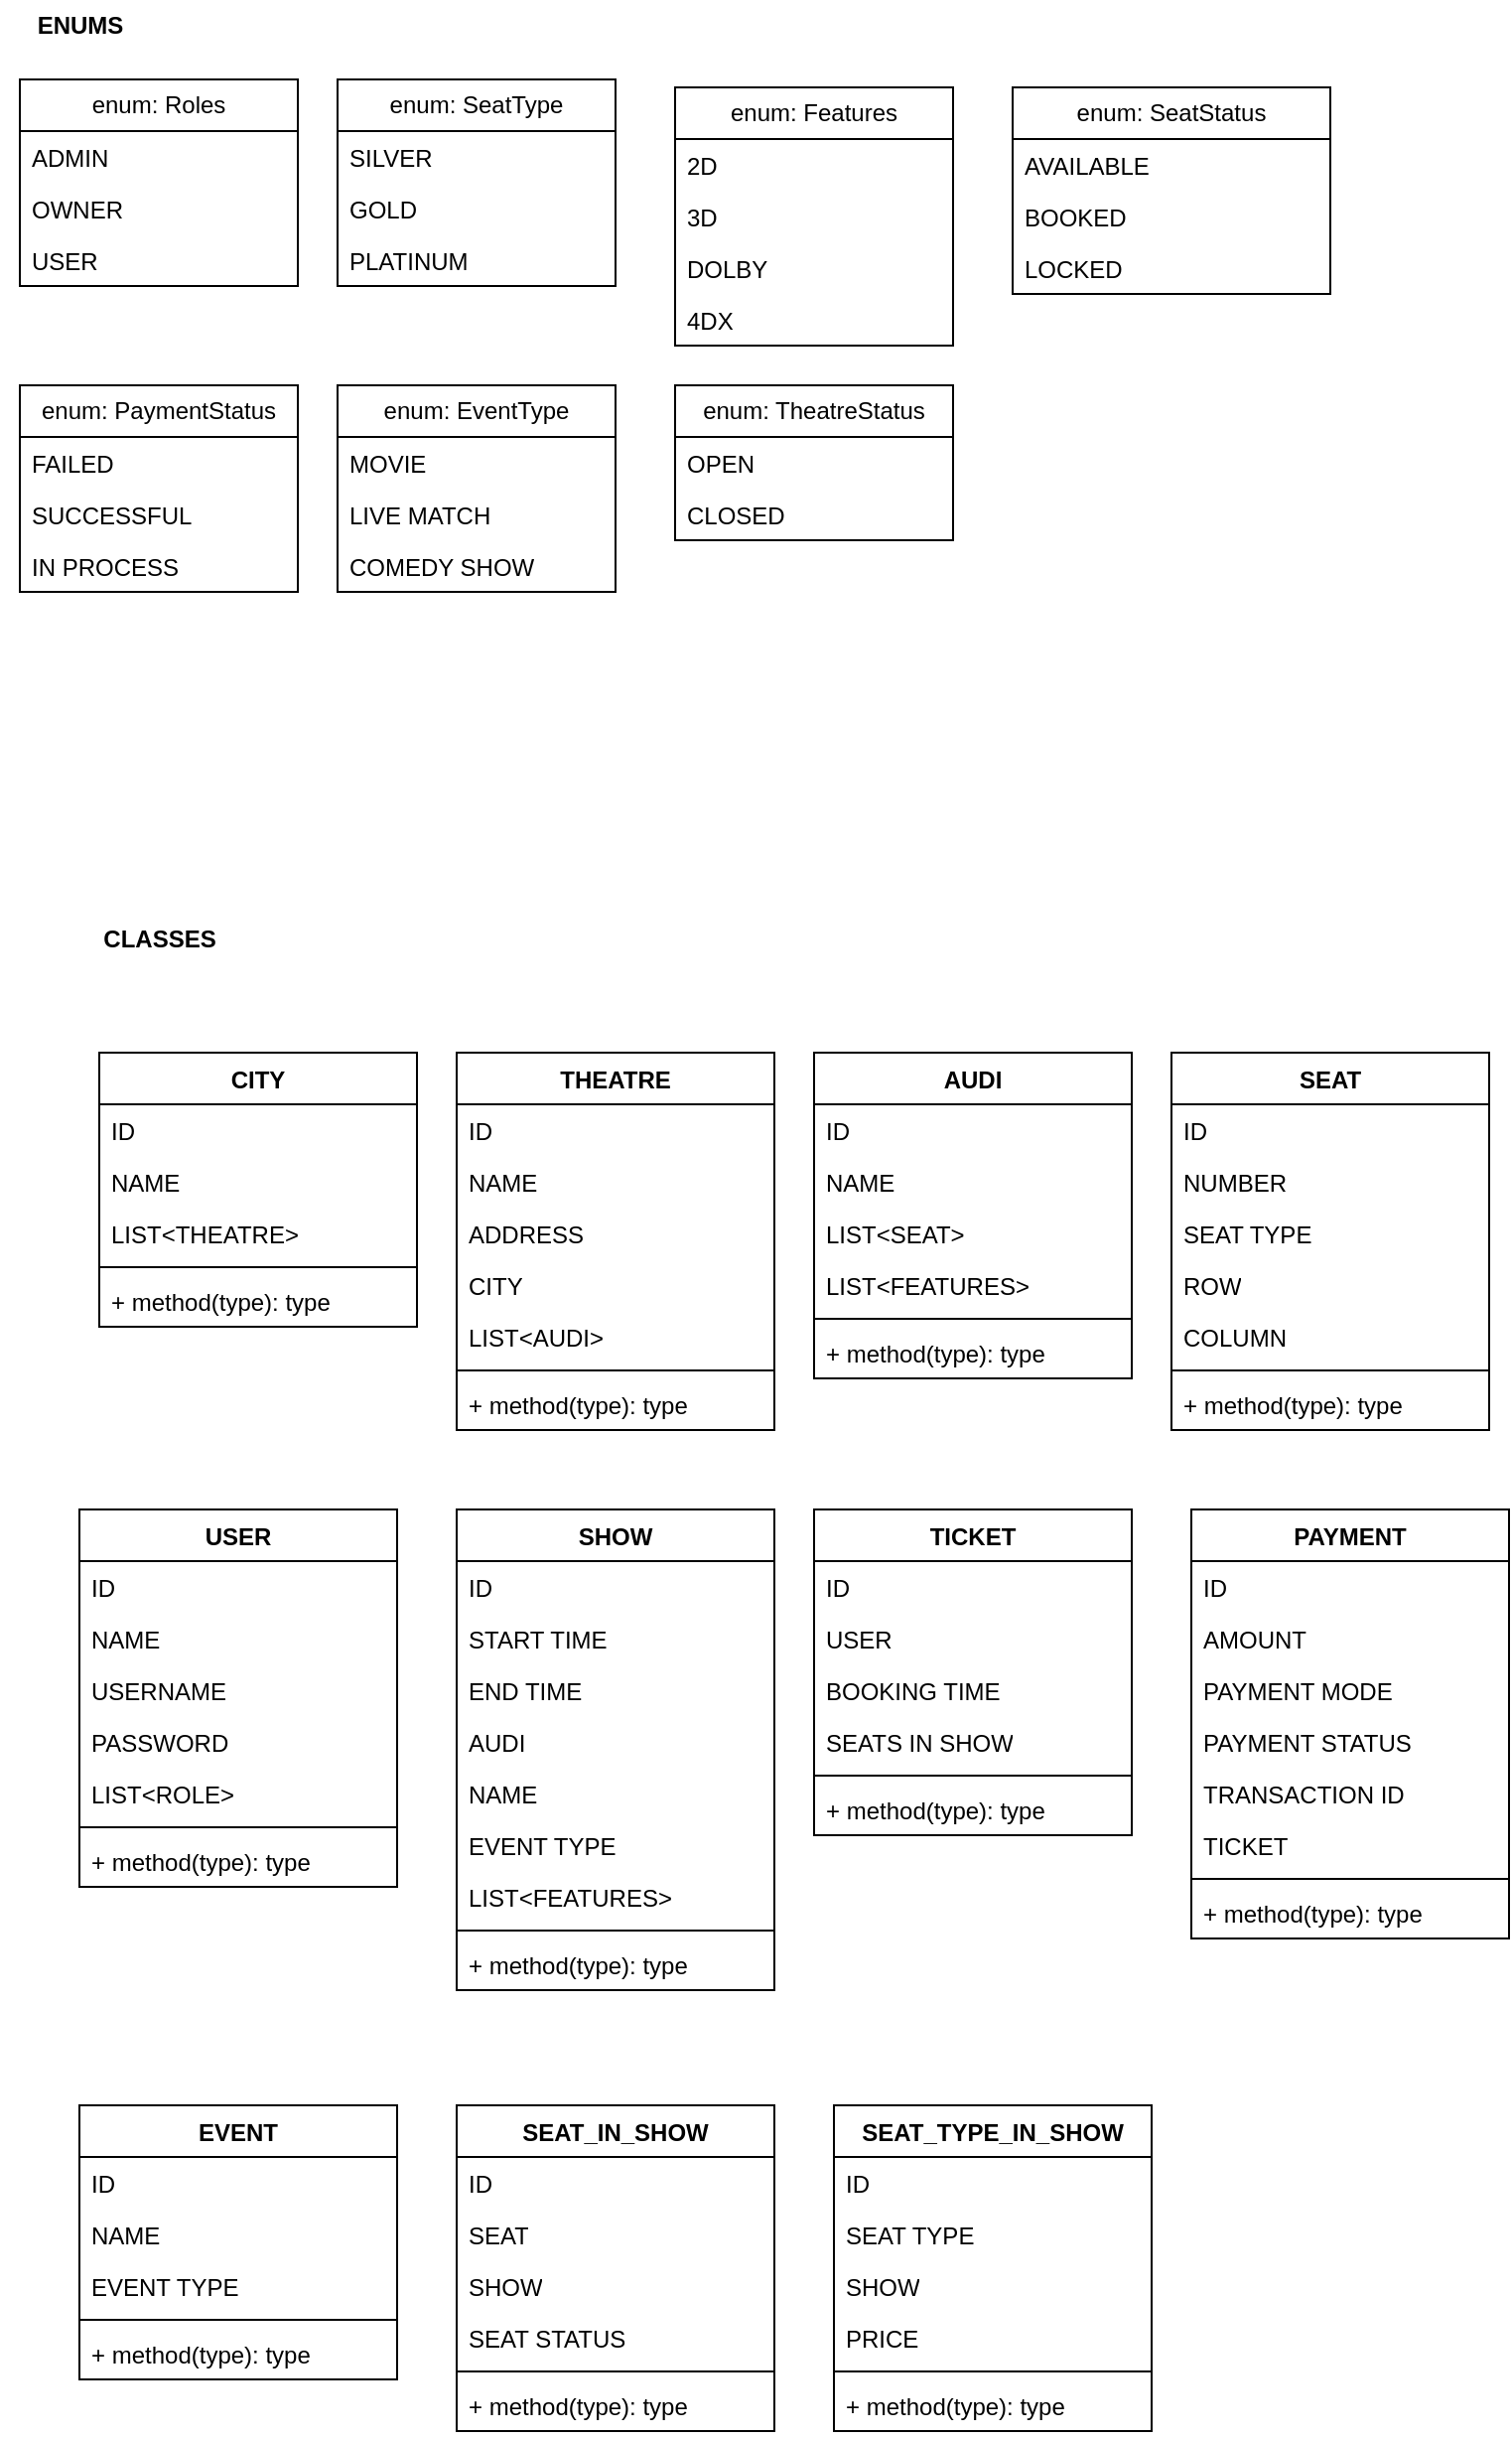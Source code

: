 <mxfile version="21.6.2" type="github">
  <diagram name="Page-1" id="lLiNNvSxMgp1m489HLiG">
    <mxGraphModel dx="1224" dy="1644" grid="1" gridSize="10" guides="1" tooltips="1" connect="1" arrows="1" fold="1" page="1" pageScale="1" pageWidth="850" pageHeight="1100" math="0" shadow="0">
      <root>
        <mxCell id="0" />
        <mxCell id="1" parent="0" />
        <mxCell id="G4mVF493hr3lgqfY5SzP-5" value="THEATRE" style="swimlane;fontStyle=1;align=center;verticalAlign=top;childLayout=stackLayout;horizontal=1;startSize=26;horizontalStack=0;resizeParent=1;resizeParentMax=0;resizeLast=0;collapsible=1;marginBottom=0;whiteSpace=wrap;html=1;" vertex="1" parent="1">
          <mxGeometry x="230" y="130" width="160" height="190" as="geometry" />
        </mxCell>
        <mxCell id="G4mVF493hr3lgqfY5SzP-102" value="ID" style="text;strokeColor=none;fillColor=none;align=left;verticalAlign=top;spacingLeft=4;spacingRight=4;overflow=hidden;rotatable=0;points=[[0,0.5],[1,0.5]];portConstraint=eastwest;whiteSpace=wrap;html=1;" vertex="1" parent="G4mVF493hr3lgqfY5SzP-5">
          <mxGeometry y="26" width="160" height="26" as="geometry" />
        </mxCell>
        <mxCell id="G4mVF493hr3lgqfY5SzP-103" value="NAME" style="text;strokeColor=none;fillColor=none;align=left;verticalAlign=top;spacingLeft=4;spacingRight=4;overflow=hidden;rotatable=0;points=[[0,0.5],[1,0.5]];portConstraint=eastwest;whiteSpace=wrap;html=1;" vertex="1" parent="G4mVF493hr3lgqfY5SzP-5">
          <mxGeometry y="52" width="160" height="26" as="geometry" />
        </mxCell>
        <mxCell id="G4mVF493hr3lgqfY5SzP-6" value="ADDRESS" style="text;strokeColor=none;fillColor=none;align=left;verticalAlign=top;spacingLeft=4;spacingRight=4;overflow=hidden;rotatable=0;points=[[0,0.5],[1,0.5]];portConstraint=eastwest;whiteSpace=wrap;html=1;" vertex="1" parent="G4mVF493hr3lgqfY5SzP-5">
          <mxGeometry y="78" width="160" height="26" as="geometry" />
        </mxCell>
        <mxCell id="G4mVF493hr3lgqfY5SzP-104" value="CITY" style="text;strokeColor=none;fillColor=none;align=left;verticalAlign=top;spacingLeft=4;spacingRight=4;overflow=hidden;rotatable=0;points=[[0,0.5],[1,0.5]];portConstraint=eastwest;whiteSpace=wrap;html=1;" vertex="1" parent="G4mVF493hr3lgqfY5SzP-5">
          <mxGeometry y="104" width="160" height="26" as="geometry" />
        </mxCell>
        <mxCell id="G4mVF493hr3lgqfY5SzP-107" value="LIST&amp;lt;AUDI&amp;gt;" style="text;strokeColor=none;fillColor=none;align=left;verticalAlign=top;spacingLeft=4;spacingRight=4;overflow=hidden;rotatable=0;points=[[0,0.5],[1,0.5]];portConstraint=eastwest;whiteSpace=wrap;html=1;" vertex="1" parent="G4mVF493hr3lgqfY5SzP-5">
          <mxGeometry y="130" width="160" height="26" as="geometry" />
        </mxCell>
        <mxCell id="G4mVF493hr3lgqfY5SzP-7" value="" style="line;strokeWidth=1;fillColor=none;align=left;verticalAlign=middle;spacingTop=-1;spacingLeft=3;spacingRight=3;rotatable=0;labelPosition=right;points=[];portConstraint=eastwest;strokeColor=inherit;" vertex="1" parent="G4mVF493hr3lgqfY5SzP-5">
          <mxGeometry y="156" width="160" height="8" as="geometry" />
        </mxCell>
        <mxCell id="G4mVF493hr3lgqfY5SzP-8" value="+ method(type): type" style="text;strokeColor=none;fillColor=none;align=left;verticalAlign=top;spacingLeft=4;spacingRight=4;overflow=hidden;rotatable=0;points=[[0,0.5],[1,0.5]];portConstraint=eastwest;whiteSpace=wrap;html=1;" vertex="1" parent="G4mVF493hr3lgqfY5SzP-5">
          <mxGeometry y="164" width="160" height="26" as="geometry" />
        </mxCell>
        <mxCell id="G4mVF493hr3lgqfY5SzP-13" value="enum: SeatType" style="swimlane;fontStyle=0;childLayout=stackLayout;horizontal=1;startSize=26;fillColor=none;horizontalStack=0;resizeParent=1;resizeParentMax=0;resizeLast=0;collapsible=1;marginBottom=0;whiteSpace=wrap;html=1;" vertex="1" parent="1">
          <mxGeometry x="170" y="-360" width="140" height="104" as="geometry" />
        </mxCell>
        <mxCell id="G4mVF493hr3lgqfY5SzP-14" value="SILVER" style="text;strokeColor=none;fillColor=none;align=left;verticalAlign=top;spacingLeft=4;spacingRight=4;overflow=hidden;rotatable=0;points=[[0,0.5],[1,0.5]];portConstraint=eastwest;whiteSpace=wrap;html=1;" vertex="1" parent="G4mVF493hr3lgqfY5SzP-13">
          <mxGeometry y="26" width="140" height="26" as="geometry" />
        </mxCell>
        <mxCell id="G4mVF493hr3lgqfY5SzP-15" value="GOLD" style="text;strokeColor=none;fillColor=none;align=left;verticalAlign=top;spacingLeft=4;spacingRight=4;overflow=hidden;rotatable=0;points=[[0,0.5],[1,0.5]];portConstraint=eastwest;whiteSpace=wrap;html=1;" vertex="1" parent="G4mVF493hr3lgqfY5SzP-13">
          <mxGeometry y="52" width="140" height="26" as="geometry" />
        </mxCell>
        <mxCell id="G4mVF493hr3lgqfY5SzP-16" value="PLATINUM" style="text;strokeColor=none;fillColor=none;align=left;verticalAlign=top;spacingLeft=4;spacingRight=4;overflow=hidden;rotatable=0;points=[[0,0.5],[1,0.5]];portConstraint=eastwest;whiteSpace=wrap;html=1;" vertex="1" parent="G4mVF493hr3lgqfY5SzP-13">
          <mxGeometry y="78" width="140" height="26" as="geometry" />
        </mxCell>
        <mxCell id="G4mVF493hr3lgqfY5SzP-21" value="enum: Features" style="swimlane;fontStyle=0;childLayout=stackLayout;horizontal=1;startSize=26;fillColor=none;horizontalStack=0;resizeParent=1;resizeParentMax=0;resizeLast=0;collapsible=1;marginBottom=0;whiteSpace=wrap;html=1;" vertex="1" parent="1">
          <mxGeometry x="340" y="-356" width="140" height="130" as="geometry" />
        </mxCell>
        <mxCell id="G4mVF493hr3lgqfY5SzP-22" value="2D" style="text;strokeColor=none;fillColor=none;align=left;verticalAlign=top;spacingLeft=4;spacingRight=4;overflow=hidden;rotatable=0;points=[[0,0.5],[1,0.5]];portConstraint=eastwest;whiteSpace=wrap;html=1;" vertex="1" parent="G4mVF493hr3lgqfY5SzP-21">
          <mxGeometry y="26" width="140" height="26" as="geometry" />
        </mxCell>
        <mxCell id="G4mVF493hr3lgqfY5SzP-23" value="3D" style="text;strokeColor=none;fillColor=none;align=left;verticalAlign=top;spacingLeft=4;spacingRight=4;overflow=hidden;rotatable=0;points=[[0,0.5],[1,0.5]];portConstraint=eastwest;whiteSpace=wrap;html=1;" vertex="1" parent="G4mVF493hr3lgqfY5SzP-21">
          <mxGeometry y="52" width="140" height="26" as="geometry" />
        </mxCell>
        <mxCell id="G4mVF493hr3lgqfY5SzP-24" value="DOLBY" style="text;strokeColor=none;fillColor=none;align=left;verticalAlign=top;spacingLeft=4;spacingRight=4;overflow=hidden;rotatable=0;points=[[0,0.5],[1,0.5]];portConstraint=eastwest;whiteSpace=wrap;html=1;" vertex="1" parent="G4mVF493hr3lgqfY5SzP-21">
          <mxGeometry y="78" width="140" height="26" as="geometry" />
        </mxCell>
        <mxCell id="G4mVF493hr3lgqfY5SzP-99" value="4DX" style="text;strokeColor=none;fillColor=none;align=left;verticalAlign=top;spacingLeft=4;spacingRight=4;overflow=hidden;rotatable=0;points=[[0,0.5],[1,0.5]];portConstraint=eastwest;whiteSpace=wrap;html=1;" vertex="1" parent="G4mVF493hr3lgqfY5SzP-21">
          <mxGeometry y="104" width="140" height="26" as="geometry" />
        </mxCell>
        <mxCell id="G4mVF493hr3lgqfY5SzP-29" value="enum: SeatStatus" style="swimlane;fontStyle=0;childLayout=stackLayout;horizontal=1;startSize=26;fillColor=none;horizontalStack=0;resizeParent=1;resizeParentMax=0;resizeLast=0;collapsible=1;marginBottom=0;whiteSpace=wrap;html=1;" vertex="1" parent="1">
          <mxGeometry x="510" y="-356" width="160" height="104" as="geometry" />
        </mxCell>
        <mxCell id="G4mVF493hr3lgqfY5SzP-30" value="AVAILABLE" style="text;strokeColor=none;fillColor=none;align=left;verticalAlign=top;spacingLeft=4;spacingRight=4;overflow=hidden;rotatable=0;points=[[0,0.5],[1,0.5]];portConstraint=eastwest;whiteSpace=wrap;html=1;" vertex="1" parent="G4mVF493hr3lgqfY5SzP-29">
          <mxGeometry y="26" width="160" height="26" as="geometry" />
        </mxCell>
        <mxCell id="G4mVF493hr3lgqfY5SzP-31" value="BOOKED" style="text;strokeColor=none;fillColor=none;align=left;verticalAlign=top;spacingLeft=4;spacingRight=4;overflow=hidden;rotatable=0;points=[[0,0.5],[1,0.5]];portConstraint=eastwest;whiteSpace=wrap;html=1;" vertex="1" parent="G4mVF493hr3lgqfY5SzP-29">
          <mxGeometry y="52" width="160" height="26" as="geometry" />
        </mxCell>
        <mxCell id="G4mVF493hr3lgqfY5SzP-100" value="LOCKED" style="text;strokeColor=none;fillColor=none;align=left;verticalAlign=top;spacingLeft=4;spacingRight=4;overflow=hidden;rotatable=0;points=[[0,0.5],[1,0.5]];portConstraint=eastwest;whiteSpace=wrap;html=1;" vertex="1" parent="G4mVF493hr3lgqfY5SzP-29">
          <mxGeometry y="78" width="160" height="26" as="geometry" />
        </mxCell>
        <mxCell id="G4mVF493hr3lgqfY5SzP-37" value="enum: PaymentStatus" style="swimlane;fontStyle=0;childLayout=stackLayout;horizontal=1;startSize=26;fillColor=none;horizontalStack=0;resizeParent=1;resizeParentMax=0;resizeLast=0;collapsible=1;marginBottom=0;whiteSpace=wrap;html=1;" vertex="1" parent="1">
          <mxGeometry x="10" y="-206" width="140" height="104" as="geometry" />
        </mxCell>
        <mxCell id="G4mVF493hr3lgqfY5SzP-38" value="FAILED" style="text;strokeColor=none;fillColor=none;align=left;verticalAlign=top;spacingLeft=4;spacingRight=4;overflow=hidden;rotatable=0;points=[[0,0.5],[1,0.5]];portConstraint=eastwest;whiteSpace=wrap;html=1;" vertex="1" parent="G4mVF493hr3lgqfY5SzP-37">
          <mxGeometry y="26" width="140" height="26" as="geometry" />
        </mxCell>
        <mxCell id="G4mVF493hr3lgqfY5SzP-39" value="SUCCESSFUL" style="text;strokeColor=none;fillColor=none;align=left;verticalAlign=top;spacingLeft=4;spacingRight=4;overflow=hidden;rotatable=0;points=[[0,0.5],[1,0.5]];portConstraint=eastwest;whiteSpace=wrap;html=1;" vertex="1" parent="G4mVF493hr3lgqfY5SzP-37">
          <mxGeometry y="52" width="140" height="26" as="geometry" />
        </mxCell>
        <mxCell id="G4mVF493hr3lgqfY5SzP-40" value="IN PROCESS" style="text;strokeColor=none;fillColor=none;align=left;verticalAlign=top;spacingLeft=4;spacingRight=4;overflow=hidden;rotatable=0;points=[[0,0.5],[1,0.5]];portConstraint=eastwest;whiteSpace=wrap;html=1;" vertex="1" parent="G4mVF493hr3lgqfY5SzP-37">
          <mxGeometry y="78" width="140" height="26" as="geometry" />
        </mxCell>
        <mxCell id="G4mVF493hr3lgqfY5SzP-41" value="enum: EventType" style="swimlane;fontStyle=0;childLayout=stackLayout;horizontal=1;startSize=26;fillColor=none;horizontalStack=0;resizeParent=1;resizeParentMax=0;resizeLast=0;collapsible=1;marginBottom=0;whiteSpace=wrap;html=1;" vertex="1" parent="1">
          <mxGeometry x="170" y="-206" width="140" height="104" as="geometry" />
        </mxCell>
        <mxCell id="G4mVF493hr3lgqfY5SzP-42" value="MOVIE" style="text;strokeColor=none;fillColor=none;align=left;verticalAlign=top;spacingLeft=4;spacingRight=4;overflow=hidden;rotatable=0;points=[[0,0.5],[1,0.5]];portConstraint=eastwest;whiteSpace=wrap;html=1;" vertex="1" parent="G4mVF493hr3lgqfY5SzP-41">
          <mxGeometry y="26" width="140" height="26" as="geometry" />
        </mxCell>
        <mxCell id="G4mVF493hr3lgqfY5SzP-43" value="LIVE MATCH" style="text;strokeColor=none;fillColor=none;align=left;verticalAlign=top;spacingLeft=4;spacingRight=4;overflow=hidden;rotatable=0;points=[[0,0.5],[1,0.5]];portConstraint=eastwest;whiteSpace=wrap;html=1;" vertex="1" parent="G4mVF493hr3lgqfY5SzP-41">
          <mxGeometry y="52" width="140" height="26" as="geometry" />
        </mxCell>
        <mxCell id="G4mVF493hr3lgqfY5SzP-44" value="COMEDY SHOW" style="text;strokeColor=none;fillColor=none;align=left;verticalAlign=top;spacingLeft=4;spacingRight=4;overflow=hidden;rotatable=0;points=[[0,0.5],[1,0.5]];portConstraint=eastwest;whiteSpace=wrap;html=1;" vertex="1" parent="G4mVF493hr3lgqfY5SzP-41">
          <mxGeometry y="78" width="140" height="26" as="geometry" />
        </mxCell>
        <mxCell id="G4mVF493hr3lgqfY5SzP-45" value="enum: TheatreStatus" style="swimlane;fontStyle=0;childLayout=stackLayout;horizontal=1;startSize=26;fillColor=none;horizontalStack=0;resizeParent=1;resizeParentMax=0;resizeLast=0;collapsible=1;marginBottom=0;whiteSpace=wrap;html=1;" vertex="1" parent="1">
          <mxGeometry x="340" y="-206" width="140" height="78" as="geometry" />
        </mxCell>
        <mxCell id="G4mVF493hr3lgqfY5SzP-46" value="OPEN" style="text;strokeColor=none;fillColor=none;align=left;verticalAlign=top;spacingLeft=4;spacingRight=4;overflow=hidden;rotatable=0;points=[[0,0.5],[1,0.5]];portConstraint=eastwest;whiteSpace=wrap;html=1;" vertex="1" parent="G4mVF493hr3lgqfY5SzP-45">
          <mxGeometry y="26" width="140" height="26" as="geometry" />
        </mxCell>
        <mxCell id="G4mVF493hr3lgqfY5SzP-47" value="CLOSED" style="text;strokeColor=none;fillColor=none;align=left;verticalAlign=top;spacingLeft=4;spacingRight=4;overflow=hidden;rotatable=0;points=[[0,0.5],[1,0.5]];portConstraint=eastwest;whiteSpace=wrap;html=1;" vertex="1" parent="G4mVF493hr3lgqfY5SzP-45">
          <mxGeometry y="52" width="140" height="26" as="geometry" />
        </mxCell>
        <mxCell id="G4mVF493hr3lgqfY5SzP-49" value="CITY" style="swimlane;fontStyle=1;align=center;verticalAlign=top;childLayout=stackLayout;horizontal=1;startSize=26;horizontalStack=0;resizeParent=1;resizeParentMax=0;resizeLast=0;collapsible=1;marginBottom=0;whiteSpace=wrap;html=1;" vertex="1" parent="1">
          <mxGeometry x="50" y="130" width="160" height="138" as="geometry" />
        </mxCell>
        <mxCell id="G4mVF493hr3lgqfY5SzP-50" value="ID" style="text;strokeColor=none;fillColor=none;align=left;verticalAlign=top;spacingLeft=4;spacingRight=4;overflow=hidden;rotatable=0;points=[[0,0.5],[1,0.5]];portConstraint=eastwest;whiteSpace=wrap;html=1;" vertex="1" parent="G4mVF493hr3lgqfY5SzP-49">
          <mxGeometry y="26" width="160" height="26" as="geometry" />
        </mxCell>
        <mxCell id="G4mVF493hr3lgqfY5SzP-101" value="NAME" style="text;strokeColor=none;fillColor=none;align=left;verticalAlign=top;spacingLeft=4;spacingRight=4;overflow=hidden;rotatable=0;points=[[0,0.5],[1,0.5]];portConstraint=eastwest;whiteSpace=wrap;html=1;" vertex="1" parent="G4mVF493hr3lgqfY5SzP-49">
          <mxGeometry y="52" width="160" height="26" as="geometry" />
        </mxCell>
        <mxCell id="G4mVF493hr3lgqfY5SzP-105" value="LIST&amp;lt;THEATRE&amp;gt;" style="text;strokeColor=none;fillColor=none;align=left;verticalAlign=top;spacingLeft=4;spacingRight=4;overflow=hidden;rotatable=0;points=[[0,0.5],[1,0.5]];portConstraint=eastwest;whiteSpace=wrap;html=1;" vertex="1" parent="G4mVF493hr3lgqfY5SzP-49">
          <mxGeometry y="78" width="160" height="26" as="geometry" />
        </mxCell>
        <mxCell id="G4mVF493hr3lgqfY5SzP-51" value="" style="line;strokeWidth=1;fillColor=none;align=left;verticalAlign=middle;spacingTop=-1;spacingLeft=3;spacingRight=3;rotatable=0;labelPosition=right;points=[];portConstraint=eastwest;strokeColor=inherit;" vertex="1" parent="G4mVF493hr3lgqfY5SzP-49">
          <mxGeometry y="104" width="160" height="8" as="geometry" />
        </mxCell>
        <mxCell id="G4mVF493hr3lgqfY5SzP-52" value="+ method(type): type" style="text;strokeColor=none;fillColor=none;align=left;verticalAlign=top;spacingLeft=4;spacingRight=4;overflow=hidden;rotatable=0;points=[[0,0.5],[1,0.5]];portConstraint=eastwest;whiteSpace=wrap;html=1;" vertex="1" parent="G4mVF493hr3lgqfY5SzP-49">
          <mxGeometry y="112" width="160" height="26" as="geometry" />
        </mxCell>
        <mxCell id="G4mVF493hr3lgqfY5SzP-53" value="AUDI" style="swimlane;fontStyle=1;align=center;verticalAlign=top;childLayout=stackLayout;horizontal=1;startSize=26;horizontalStack=0;resizeParent=1;resizeParentMax=0;resizeLast=0;collapsible=1;marginBottom=0;whiteSpace=wrap;html=1;" vertex="1" parent="1">
          <mxGeometry x="410" y="130" width="160" height="164" as="geometry">
            <mxRectangle x="425" y="120" width="70" height="30" as="alternateBounds" />
          </mxGeometry>
        </mxCell>
        <mxCell id="G4mVF493hr3lgqfY5SzP-106" value="ID" style="text;strokeColor=none;fillColor=none;align=left;verticalAlign=top;spacingLeft=4;spacingRight=4;overflow=hidden;rotatable=0;points=[[0,0.5],[1,0.5]];portConstraint=eastwest;whiteSpace=wrap;html=1;" vertex="1" parent="G4mVF493hr3lgqfY5SzP-53">
          <mxGeometry y="26" width="160" height="26" as="geometry" />
        </mxCell>
        <mxCell id="G4mVF493hr3lgqfY5SzP-54" value="NAME" style="text;strokeColor=none;fillColor=none;align=left;verticalAlign=top;spacingLeft=4;spacingRight=4;overflow=hidden;rotatable=0;points=[[0,0.5],[1,0.5]];portConstraint=eastwest;whiteSpace=wrap;html=1;" vertex="1" parent="G4mVF493hr3lgqfY5SzP-53">
          <mxGeometry y="52" width="160" height="26" as="geometry" />
        </mxCell>
        <mxCell id="G4mVF493hr3lgqfY5SzP-112" value="LIST&amp;lt;SEAT&amp;gt;" style="text;strokeColor=none;fillColor=none;align=left;verticalAlign=top;spacingLeft=4;spacingRight=4;overflow=hidden;rotatable=0;points=[[0,0.5],[1,0.5]];portConstraint=eastwest;whiteSpace=wrap;html=1;" vertex="1" parent="G4mVF493hr3lgqfY5SzP-53">
          <mxGeometry y="78" width="160" height="26" as="geometry" />
        </mxCell>
        <mxCell id="G4mVF493hr3lgqfY5SzP-123" value="LIST&amp;lt;FEATURES&amp;gt;" style="text;strokeColor=none;fillColor=none;align=left;verticalAlign=top;spacingLeft=4;spacingRight=4;overflow=hidden;rotatable=0;points=[[0,0.5],[1,0.5]];portConstraint=eastwest;whiteSpace=wrap;html=1;" vertex="1" parent="G4mVF493hr3lgqfY5SzP-53">
          <mxGeometry y="104" width="160" height="26" as="geometry" />
        </mxCell>
        <mxCell id="G4mVF493hr3lgqfY5SzP-55" value="" style="line;strokeWidth=1;fillColor=none;align=left;verticalAlign=middle;spacingTop=-1;spacingLeft=3;spacingRight=3;rotatable=0;labelPosition=right;points=[];portConstraint=eastwest;strokeColor=inherit;" vertex="1" parent="G4mVF493hr3lgqfY5SzP-53">
          <mxGeometry y="130" width="160" height="8" as="geometry" />
        </mxCell>
        <mxCell id="G4mVF493hr3lgqfY5SzP-56" value="+ method(type): type" style="text;strokeColor=none;fillColor=none;align=left;verticalAlign=top;spacingLeft=4;spacingRight=4;overflow=hidden;rotatable=0;points=[[0,0.5],[1,0.5]];portConstraint=eastwest;whiteSpace=wrap;html=1;" vertex="1" parent="G4mVF493hr3lgqfY5SzP-53">
          <mxGeometry y="138" width="160" height="26" as="geometry" />
        </mxCell>
        <mxCell id="G4mVF493hr3lgqfY5SzP-57" value="SEAT" style="swimlane;fontStyle=1;align=center;verticalAlign=top;childLayout=stackLayout;horizontal=1;startSize=26;horizontalStack=0;resizeParent=1;resizeParentMax=0;resizeLast=0;collapsible=1;marginBottom=0;whiteSpace=wrap;html=1;" vertex="1" parent="1">
          <mxGeometry x="590" y="130" width="160" height="190" as="geometry" />
        </mxCell>
        <mxCell id="G4mVF493hr3lgqfY5SzP-58" value="ID" style="text;strokeColor=none;fillColor=none;align=left;verticalAlign=top;spacingLeft=4;spacingRight=4;overflow=hidden;rotatable=0;points=[[0,0.5],[1,0.5]];portConstraint=eastwest;whiteSpace=wrap;html=1;" vertex="1" parent="G4mVF493hr3lgqfY5SzP-57">
          <mxGeometry y="26" width="160" height="26" as="geometry" />
        </mxCell>
        <mxCell id="G4mVF493hr3lgqfY5SzP-108" value="NUMBER" style="text;strokeColor=none;fillColor=none;align=left;verticalAlign=top;spacingLeft=4;spacingRight=4;overflow=hidden;rotatable=0;points=[[0,0.5],[1,0.5]];portConstraint=eastwest;whiteSpace=wrap;html=1;" vertex="1" parent="G4mVF493hr3lgqfY5SzP-57">
          <mxGeometry y="52" width="160" height="26" as="geometry" />
        </mxCell>
        <mxCell id="G4mVF493hr3lgqfY5SzP-109" value="SEAT TYPE" style="text;strokeColor=none;fillColor=none;align=left;verticalAlign=top;spacingLeft=4;spacingRight=4;overflow=hidden;rotatable=0;points=[[0,0.5],[1,0.5]];portConstraint=eastwest;whiteSpace=wrap;html=1;" vertex="1" parent="G4mVF493hr3lgqfY5SzP-57">
          <mxGeometry y="78" width="160" height="26" as="geometry" />
        </mxCell>
        <mxCell id="G4mVF493hr3lgqfY5SzP-111" value="ROW" style="text;strokeColor=none;fillColor=none;align=left;verticalAlign=top;spacingLeft=4;spacingRight=4;overflow=hidden;rotatable=0;points=[[0,0.5],[1,0.5]];portConstraint=eastwest;whiteSpace=wrap;html=1;" vertex="1" parent="G4mVF493hr3lgqfY5SzP-57">
          <mxGeometry y="104" width="160" height="26" as="geometry" />
        </mxCell>
        <mxCell id="G4mVF493hr3lgqfY5SzP-110" value="COLUMN" style="text;strokeColor=none;fillColor=none;align=left;verticalAlign=top;spacingLeft=4;spacingRight=4;overflow=hidden;rotatable=0;points=[[0,0.5],[1,0.5]];portConstraint=eastwest;whiteSpace=wrap;html=1;" vertex="1" parent="G4mVF493hr3lgqfY5SzP-57">
          <mxGeometry y="130" width="160" height="26" as="geometry" />
        </mxCell>
        <mxCell id="G4mVF493hr3lgqfY5SzP-59" value="" style="line;strokeWidth=1;fillColor=none;align=left;verticalAlign=middle;spacingTop=-1;spacingLeft=3;spacingRight=3;rotatable=0;labelPosition=right;points=[];portConstraint=eastwest;strokeColor=inherit;" vertex="1" parent="G4mVF493hr3lgqfY5SzP-57">
          <mxGeometry y="156" width="160" height="8" as="geometry" />
        </mxCell>
        <mxCell id="G4mVF493hr3lgqfY5SzP-60" value="+ method(type): type" style="text;strokeColor=none;fillColor=none;align=left;verticalAlign=top;spacingLeft=4;spacingRight=4;overflow=hidden;rotatable=0;points=[[0,0.5],[1,0.5]];portConstraint=eastwest;whiteSpace=wrap;html=1;" vertex="1" parent="G4mVF493hr3lgqfY5SzP-57">
          <mxGeometry y="164" width="160" height="26" as="geometry" />
        </mxCell>
        <mxCell id="G4mVF493hr3lgqfY5SzP-61" value="SHOW" style="swimlane;fontStyle=1;align=center;verticalAlign=top;childLayout=stackLayout;horizontal=1;startSize=26;horizontalStack=0;resizeParent=1;resizeParentMax=0;resizeLast=0;collapsible=1;marginBottom=0;whiteSpace=wrap;html=1;" vertex="1" parent="1">
          <mxGeometry x="230" y="360" width="160" height="242" as="geometry" />
        </mxCell>
        <mxCell id="G4mVF493hr3lgqfY5SzP-62" value="ID" style="text;strokeColor=none;fillColor=none;align=left;verticalAlign=top;spacingLeft=4;spacingRight=4;overflow=hidden;rotatable=0;points=[[0,0.5],[1,0.5]];portConstraint=eastwest;whiteSpace=wrap;html=1;" vertex="1" parent="G4mVF493hr3lgqfY5SzP-61">
          <mxGeometry y="26" width="160" height="26" as="geometry" />
        </mxCell>
        <mxCell id="G4mVF493hr3lgqfY5SzP-118" value="START TIME" style="text;strokeColor=none;fillColor=none;align=left;verticalAlign=top;spacingLeft=4;spacingRight=4;overflow=hidden;rotatable=0;points=[[0,0.5],[1,0.5]];portConstraint=eastwest;whiteSpace=wrap;html=1;" vertex="1" parent="G4mVF493hr3lgqfY5SzP-61">
          <mxGeometry y="52" width="160" height="26" as="geometry" />
        </mxCell>
        <mxCell id="G4mVF493hr3lgqfY5SzP-119" value="END TIME" style="text;strokeColor=none;fillColor=none;align=left;verticalAlign=top;spacingLeft=4;spacingRight=4;overflow=hidden;rotatable=0;points=[[0,0.5],[1,0.5]];portConstraint=eastwest;whiteSpace=wrap;html=1;" vertex="1" parent="G4mVF493hr3lgqfY5SzP-61">
          <mxGeometry y="78" width="160" height="26" as="geometry" />
        </mxCell>
        <mxCell id="G4mVF493hr3lgqfY5SzP-120" value="AUDI" style="text;strokeColor=none;fillColor=none;align=left;verticalAlign=top;spacingLeft=4;spacingRight=4;overflow=hidden;rotatable=0;points=[[0,0.5],[1,0.5]];portConstraint=eastwest;whiteSpace=wrap;html=1;" vertex="1" parent="G4mVF493hr3lgqfY5SzP-61">
          <mxGeometry y="104" width="160" height="26" as="geometry" />
        </mxCell>
        <mxCell id="G4mVF493hr3lgqfY5SzP-121" value="NAME" style="text;strokeColor=none;fillColor=none;align=left;verticalAlign=top;spacingLeft=4;spacingRight=4;overflow=hidden;rotatable=0;points=[[0,0.5],[1,0.5]];portConstraint=eastwest;whiteSpace=wrap;html=1;" vertex="1" parent="G4mVF493hr3lgqfY5SzP-61">
          <mxGeometry y="130" width="160" height="26" as="geometry" />
        </mxCell>
        <mxCell id="G4mVF493hr3lgqfY5SzP-122" value="EVENT TYPE" style="text;strokeColor=none;fillColor=none;align=left;verticalAlign=top;spacingLeft=4;spacingRight=4;overflow=hidden;rotatable=0;points=[[0,0.5],[1,0.5]];portConstraint=eastwest;whiteSpace=wrap;html=1;" vertex="1" parent="G4mVF493hr3lgqfY5SzP-61">
          <mxGeometry y="156" width="160" height="26" as="geometry" />
        </mxCell>
        <mxCell id="G4mVF493hr3lgqfY5SzP-124" value="LIST&amp;lt;FEATURES&amp;gt;" style="text;strokeColor=none;fillColor=none;align=left;verticalAlign=top;spacingLeft=4;spacingRight=4;overflow=hidden;rotatable=0;points=[[0,0.5],[1,0.5]];portConstraint=eastwest;whiteSpace=wrap;html=1;" vertex="1" parent="G4mVF493hr3lgqfY5SzP-61">
          <mxGeometry y="182" width="160" height="26" as="geometry" />
        </mxCell>
        <mxCell id="G4mVF493hr3lgqfY5SzP-63" value="" style="line;strokeWidth=1;fillColor=none;align=left;verticalAlign=middle;spacingTop=-1;spacingLeft=3;spacingRight=3;rotatable=0;labelPosition=right;points=[];portConstraint=eastwest;strokeColor=inherit;" vertex="1" parent="G4mVF493hr3lgqfY5SzP-61">
          <mxGeometry y="208" width="160" height="8" as="geometry" />
        </mxCell>
        <mxCell id="G4mVF493hr3lgqfY5SzP-64" value="+ method(type): type" style="text;strokeColor=none;fillColor=none;align=left;verticalAlign=top;spacingLeft=4;spacingRight=4;overflow=hidden;rotatable=0;points=[[0,0.5],[1,0.5]];portConstraint=eastwest;whiteSpace=wrap;html=1;" vertex="1" parent="G4mVF493hr3lgqfY5SzP-61">
          <mxGeometry y="216" width="160" height="26" as="geometry" />
        </mxCell>
        <mxCell id="G4mVF493hr3lgqfY5SzP-65" value="TICKET" style="swimlane;fontStyle=1;align=center;verticalAlign=top;childLayout=stackLayout;horizontal=1;startSize=26;horizontalStack=0;resizeParent=1;resizeParentMax=0;resizeLast=0;collapsible=1;marginBottom=0;whiteSpace=wrap;html=1;" vertex="1" parent="1">
          <mxGeometry x="410" y="360" width="160" height="164" as="geometry" />
        </mxCell>
        <mxCell id="G4mVF493hr3lgqfY5SzP-66" value="ID" style="text;strokeColor=none;fillColor=none;align=left;verticalAlign=top;spacingLeft=4;spacingRight=4;overflow=hidden;rotatable=0;points=[[0,0.5],[1,0.5]];portConstraint=eastwest;whiteSpace=wrap;html=1;" vertex="1" parent="G4mVF493hr3lgqfY5SzP-65">
          <mxGeometry y="26" width="160" height="26" as="geometry" />
        </mxCell>
        <mxCell id="G4mVF493hr3lgqfY5SzP-135" value="USER" style="text;strokeColor=none;fillColor=none;align=left;verticalAlign=top;spacingLeft=4;spacingRight=4;overflow=hidden;rotatable=0;points=[[0,0.5],[1,0.5]];portConstraint=eastwest;whiteSpace=wrap;html=1;" vertex="1" parent="G4mVF493hr3lgqfY5SzP-65">
          <mxGeometry y="52" width="160" height="26" as="geometry" />
        </mxCell>
        <mxCell id="G4mVF493hr3lgqfY5SzP-128" value="BOOKING TIME" style="text;strokeColor=none;fillColor=none;align=left;verticalAlign=top;spacingLeft=4;spacingRight=4;overflow=hidden;rotatable=0;points=[[0,0.5],[1,0.5]];portConstraint=eastwest;whiteSpace=wrap;html=1;" vertex="1" parent="G4mVF493hr3lgqfY5SzP-65">
          <mxGeometry y="78" width="160" height="26" as="geometry" />
        </mxCell>
        <mxCell id="G4mVF493hr3lgqfY5SzP-136" value="SEATS IN SHOW" style="text;strokeColor=none;fillColor=none;align=left;verticalAlign=top;spacingLeft=4;spacingRight=4;overflow=hidden;rotatable=0;points=[[0,0.5],[1,0.5]];portConstraint=eastwest;whiteSpace=wrap;html=1;" vertex="1" parent="G4mVF493hr3lgqfY5SzP-65">
          <mxGeometry y="104" width="160" height="26" as="geometry" />
        </mxCell>
        <mxCell id="G4mVF493hr3lgqfY5SzP-67" value="" style="line;strokeWidth=1;fillColor=none;align=left;verticalAlign=middle;spacingTop=-1;spacingLeft=3;spacingRight=3;rotatable=0;labelPosition=right;points=[];portConstraint=eastwest;strokeColor=inherit;" vertex="1" parent="G4mVF493hr3lgqfY5SzP-65">
          <mxGeometry y="130" width="160" height="8" as="geometry" />
        </mxCell>
        <mxCell id="G4mVF493hr3lgqfY5SzP-68" value="+ method(type): type" style="text;strokeColor=none;fillColor=none;align=left;verticalAlign=top;spacingLeft=4;spacingRight=4;overflow=hidden;rotatable=0;points=[[0,0.5],[1,0.5]];portConstraint=eastwest;whiteSpace=wrap;html=1;" vertex="1" parent="G4mVF493hr3lgqfY5SzP-65">
          <mxGeometry y="138" width="160" height="26" as="geometry" />
        </mxCell>
        <mxCell id="G4mVF493hr3lgqfY5SzP-69" value="USER" style="swimlane;fontStyle=1;align=center;verticalAlign=top;childLayout=stackLayout;horizontal=1;startSize=26;horizontalStack=0;resizeParent=1;resizeParentMax=0;resizeLast=0;collapsible=1;marginBottom=0;whiteSpace=wrap;html=1;" vertex="1" parent="1">
          <mxGeometry x="40" y="360" width="160" height="190" as="geometry" />
        </mxCell>
        <mxCell id="G4mVF493hr3lgqfY5SzP-70" value="ID" style="text;strokeColor=none;fillColor=none;align=left;verticalAlign=top;spacingLeft=4;spacingRight=4;overflow=hidden;rotatable=0;points=[[0,0.5],[1,0.5]];portConstraint=eastwest;whiteSpace=wrap;html=1;" vertex="1" parent="G4mVF493hr3lgqfY5SzP-69">
          <mxGeometry y="26" width="160" height="26" as="geometry" />
        </mxCell>
        <mxCell id="G4mVF493hr3lgqfY5SzP-114" value="NAME" style="text;strokeColor=none;fillColor=none;align=left;verticalAlign=top;spacingLeft=4;spacingRight=4;overflow=hidden;rotatable=0;points=[[0,0.5],[1,0.5]];portConstraint=eastwest;whiteSpace=wrap;html=1;" vertex="1" parent="G4mVF493hr3lgqfY5SzP-69">
          <mxGeometry y="52" width="160" height="26" as="geometry" />
        </mxCell>
        <mxCell id="G4mVF493hr3lgqfY5SzP-116" value="USERNAME" style="text;strokeColor=none;fillColor=none;align=left;verticalAlign=top;spacingLeft=4;spacingRight=4;overflow=hidden;rotatable=0;points=[[0,0.5],[1,0.5]];portConstraint=eastwest;whiteSpace=wrap;html=1;" vertex="1" parent="G4mVF493hr3lgqfY5SzP-69">
          <mxGeometry y="78" width="160" height="26" as="geometry" />
        </mxCell>
        <mxCell id="G4mVF493hr3lgqfY5SzP-117" value="PASSWORD" style="text;strokeColor=none;fillColor=none;align=left;verticalAlign=top;spacingLeft=4;spacingRight=4;overflow=hidden;rotatable=0;points=[[0,0.5],[1,0.5]];portConstraint=eastwest;whiteSpace=wrap;html=1;" vertex="1" parent="G4mVF493hr3lgqfY5SzP-69">
          <mxGeometry y="104" width="160" height="26" as="geometry" />
        </mxCell>
        <mxCell id="G4mVF493hr3lgqfY5SzP-115" value="LIST&amp;lt;ROLE&amp;gt;" style="text;strokeColor=none;fillColor=none;align=left;verticalAlign=top;spacingLeft=4;spacingRight=4;overflow=hidden;rotatable=0;points=[[0,0.5],[1,0.5]];portConstraint=eastwest;whiteSpace=wrap;html=1;" vertex="1" parent="G4mVF493hr3lgqfY5SzP-69">
          <mxGeometry y="130" width="160" height="26" as="geometry" />
        </mxCell>
        <mxCell id="G4mVF493hr3lgqfY5SzP-71" value="" style="line;strokeWidth=1;fillColor=none;align=left;verticalAlign=middle;spacingTop=-1;spacingLeft=3;spacingRight=3;rotatable=0;labelPosition=right;points=[];portConstraint=eastwest;strokeColor=inherit;" vertex="1" parent="G4mVF493hr3lgqfY5SzP-69">
          <mxGeometry y="156" width="160" height="8" as="geometry" />
        </mxCell>
        <mxCell id="G4mVF493hr3lgqfY5SzP-72" value="+ method(type): type" style="text;strokeColor=none;fillColor=none;align=left;verticalAlign=top;spacingLeft=4;spacingRight=4;overflow=hidden;rotatable=0;points=[[0,0.5],[1,0.5]];portConstraint=eastwest;whiteSpace=wrap;html=1;" vertex="1" parent="G4mVF493hr3lgqfY5SzP-69">
          <mxGeometry y="164" width="160" height="26" as="geometry" />
        </mxCell>
        <mxCell id="G4mVF493hr3lgqfY5SzP-73" value="PAYMENT" style="swimlane;fontStyle=1;align=center;verticalAlign=top;childLayout=stackLayout;horizontal=1;startSize=26;horizontalStack=0;resizeParent=1;resizeParentMax=0;resizeLast=0;collapsible=1;marginBottom=0;whiteSpace=wrap;html=1;" vertex="1" parent="1">
          <mxGeometry x="600" y="360" width="160" height="216" as="geometry" />
        </mxCell>
        <mxCell id="G4mVF493hr3lgqfY5SzP-74" value="ID" style="text;strokeColor=none;fillColor=none;align=left;verticalAlign=top;spacingLeft=4;spacingRight=4;overflow=hidden;rotatable=0;points=[[0,0.5],[1,0.5]];portConstraint=eastwest;whiteSpace=wrap;html=1;" vertex="1" parent="G4mVF493hr3lgqfY5SzP-73">
          <mxGeometry y="26" width="160" height="26" as="geometry" />
        </mxCell>
        <mxCell id="G4mVF493hr3lgqfY5SzP-138" value="AMOUNT" style="text;strokeColor=none;fillColor=none;align=left;verticalAlign=top;spacingLeft=4;spacingRight=4;overflow=hidden;rotatable=0;points=[[0,0.5],[1,0.5]];portConstraint=eastwest;whiteSpace=wrap;html=1;" vertex="1" parent="G4mVF493hr3lgqfY5SzP-73">
          <mxGeometry y="52" width="160" height="26" as="geometry" />
        </mxCell>
        <mxCell id="G4mVF493hr3lgqfY5SzP-139" value="PAYMENT MODE" style="text;strokeColor=none;fillColor=none;align=left;verticalAlign=top;spacingLeft=4;spacingRight=4;overflow=hidden;rotatable=0;points=[[0,0.5],[1,0.5]];portConstraint=eastwest;whiteSpace=wrap;html=1;" vertex="1" parent="G4mVF493hr3lgqfY5SzP-73">
          <mxGeometry y="78" width="160" height="26" as="geometry" />
        </mxCell>
        <mxCell id="G4mVF493hr3lgqfY5SzP-140" value="PAYMENT STATUS" style="text;strokeColor=none;fillColor=none;align=left;verticalAlign=top;spacingLeft=4;spacingRight=4;overflow=hidden;rotatable=0;points=[[0,0.5],[1,0.5]];portConstraint=eastwest;whiteSpace=wrap;html=1;" vertex="1" parent="G4mVF493hr3lgqfY5SzP-73">
          <mxGeometry y="104" width="160" height="26" as="geometry" />
        </mxCell>
        <mxCell id="G4mVF493hr3lgqfY5SzP-141" value="TRANSACTION ID" style="text;strokeColor=none;fillColor=none;align=left;verticalAlign=top;spacingLeft=4;spacingRight=4;overflow=hidden;rotatable=0;points=[[0,0.5],[1,0.5]];portConstraint=eastwest;whiteSpace=wrap;html=1;" vertex="1" parent="G4mVF493hr3lgqfY5SzP-73">
          <mxGeometry y="130" width="160" height="26" as="geometry" />
        </mxCell>
        <mxCell id="G4mVF493hr3lgqfY5SzP-142" value="TICKET" style="text;strokeColor=none;fillColor=none;align=left;verticalAlign=top;spacingLeft=4;spacingRight=4;overflow=hidden;rotatable=0;points=[[0,0.5],[1,0.5]];portConstraint=eastwest;whiteSpace=wrap;html=1;" vertex="1" parent="G4mVF493hr3lgqfY5SzP-73">
          <mxGeometry y="156" width="160" height="26" as="geometry" />
        </mxCell>
        <mxCell id="G4mVF493hr3lgqfY5SzP-75" value="" style="line;strokeWidth=1;fillColor=none;align=left;verticalAlign=middle;spacingTop=-1;spacingLeft=3;spacingRight=3;rotatable=0;labelPosition=right;points=[];portConstraint=eastwest;strokeColor=inherit;" vertex="1" parent="G4mVF493hr3lgqfY5SzP-73">
          <mxGeometry y="182" width="160" height="8" as="geometry" />
        </mxCell>
        <mxCell id="G4mVF493hr3lgqfY5SzP-76" value="+ method(type): type" style="text;strokeColor=none;fillColor=none;align=left;verticalAlign=top;spacingLeft=4;spacingRight=4;overflow=hidden;rotatable=0;points=[[0,0.5],[1,0.5]];portConstraint=eastwest;whiteSpace=wrap;html=1;" vertex="1" parent="G4mVF493hr3lgqfY5SzP-73">
          <mxGeometry y="190" width="160" height="26" as="geometry" />
        </mxCell>
        <mxCell id="G4mVF493hr3lgqfY5SzP-77" value="EVENT" style="swimlane;fontStyle=1;align=center;verticalAlign=top;childLayout=stackLayout;horizontal=1;startSize=26;horizontalStack=0;resizeParent=1;resizeParentMax=0;resizeLast=0;collapsible=1;marginBottom=0;whiteSpace=wrap;html=1;" vertex="1" parent="1">
          <mxGeometry x="40" y="660" width="160" height="138" as="geometry" />
        </mxCell>
        <mxCell id="G4mVF493hr3lgqfY5SzP-78" value="ID" style="text;strokeColor=none;fillColor=none;align=left;verticalAlign=top;spacingLeft=4;spacingRight=4;overflow=hidden;rotatable=0;points=[[0,0.5],[1,0.5]];portConstraint=eastwest;whiteSpace=wrap;html=1;" vertex="1" parent="G4mVF493hr3lgqfY5SzP-77">
          <mxGeometry y="26" width="160" height="26" as="geometry" />
        </mxCell>
        <mxCell id="G4mVF493hr3lgqfY5SzP-125" value="NAME&lt;br&gt;" style="text;strokeColor=none;fillColor=none;align=left;verticalAlign=top;spacingLeft=4;spacingRight=4;overflow=hidden;rotatable=0;points=[[0,0.5],[1,0.5]];portConstraint=eastwest;whiteSpace=wrap;html=1;" vertex="1" parent="G4mVF493hr3lgqfY5SzP-77">
          <mxGeometry y="52" width="160" height="26" as="geometry" />
        </mxCell>
        <mxCell id="G4mVF493hr3lgqfY5SzP-126" value="EVENT TYPE" style="text;strokeColor=none;fillColor=none;align=left;verticalAlign=top;spacingLeft=4;spacingRight=4;overflow=hidden;rotatable=0;points=[[0,0.5],[1,0.5]];portConstraint=eastwest;whiteSpace=wrap;html=1;" vertex="1" parent="G4mVF493hr3lgqfY5SzP-77">
          <mxGeometry y="78" width="160" height="26" as="geometry" />
        </mxCell>
        <mxCell id="G4mVF493hr3lgqfY5SzP-79" value="" style="line;strokeWidth=1;fillColor=none;align=left;verticalAlign=middle;spacingTop=-1;spacingLeft=3;spacingRight=3;rotatable=0;labelPosition=right;points=[];portConstraint=eastwest;strokeColor=inherit;" vertex="1" parent="G4mVF493hr3lgqfY5SzP-77">
          <mxGeometry y="104" width="160" height="8" as="geometry" />
        </mxCell>
        <mxCell id="G4mVF493hr3lgqfY5SzP-80" value="+ method(type): type" style="text;strokeColor=none;fillColor=none;align=left;verticalAlign=top;spacingLeft=4;spacingRight=4;overflow=hidden;rotatable=0;points=[[0,0.5],[1,0.5]];portConstraint=eastwest;whiteSpace=wrap;html=1;" vertex="1" parent="G4mVF493hr3lgqfY5SzP-77">
          <mxGeometry y="112" width="160" height="26" as="geometry" />
        </mxCell>
        <mxCell id="G4mVF493hr3lgqfY5SzP-85" value="SEAT_IN_SHOW" style="swimlane;fontStyle=1;align=center;verticalAlign=top;childLayout=stackLayout;horizontal=1;startSize=26;horizontalStack=0;resizeParent=1;resizeParentMax=0;resizeLast=0;collapsible=1;marginBottom=0;whiteSpace=wrap;html=1;" vertex="1" parent="1">
          <mxGeometry x="230" y="660" width="160" height="164" as="geometry" />
        </mxCell>
        <mxCell id="G4mVF493hr3lgqfY5SzP-86" value="ID" style="text;strokeColor=none;fillColor=none;align=left;verticalAlign=top;spacingLeft=4;spacingRight=4;overflow=hidden;rotatable=0;points=[[0,0.5],[1,0.5]];portConstraint=eastwest;whiteSpace=wrap;html=1;" vertex="1" parent="G4mVF493hr3lgqfY5SzP-85">
          <mxGeometry y="26" width="160" height="26" as="geometry" />
        </mxCell>
        <mxCell id="G4mVF493hr3lgqfY5SzP-129" value="SEAT" style="text;strokeColor=none;fillColor=none;align=left;verticalAlign=top;spacingLeft=4;spacingRight=4;overflow=hidden;rotatable=0;points=[[0,0.5],[1,0.5]];portConstraint=eastwest;whiteSpace=wrap;html=1;" vertex="1" parent="G4mVF493hr3lgqfY5SzP-85">
          <mxGeometry y="52" width="160" height="26" as="geometry" />
        </mxCell>
        <mxCell id="G4mVF493hr3lgqfY5SzP-130" value="SHOW" style="text;strokeColor=none;fillColor=none;align=left;verticalAlign=top;spacingLeft=4;spacingRight=4;overflow=hidden;rotatable=0;points=[[0,0.5],[1,0.5]];portConstraint=eastwest;whiteSpace=wrap;html=1;" vertex="1" parent="G4mVF493hr3lgqfY5SzP-85">
          <mxGeometry y="78" width="160" height="26" as="geometry" />
        </mxCell>
        <mxCell id="G4mVF493hr3lgqfY5SzP-131" value="SEAT STATUS" style="text;strokeColor=none;fillColor=none;align=left;verticalAlign=top;spacingLeft=4;spacingRight=4;overflow=hidden;rotatable=0;points=[[0,0.5],[1,0.5]];portConstraint=eastwest;whiteSpace=wrap;html=1;" vertex="1" parent="G4mVF493hr3lgqfY5SzP-85">
          <mxGeometry y="104" width="160" height="26" as="geometry" />
        </mxCell>
        <mxCell id="G4mVF493hr3lgqfY5SzP-87" value="" style="line;strokeWidth=1;fillColor=none;align=left;verticalAlign=middle;spacingTop=-1;spacingLeft=3;spacingRight=3;rotatable=0;labelPosition=right;points=[];portConstraint=eastwest;strokeColor=inherit;" vertex="1" parent="G4mVF493hr3lgqfY5SzP-85">
          <mxGeometry y="130" width="160" height="8" as="geometry" />
        </mxCell>
        <mxCell id="G4mVF493hr3lgqfY5SzP-88" value="+ method(type): type" style="text;strokeColor=none;fillColor=none;align=left;verticalAlign=top;spacingLeft=4;spacingRight=4;overflow=hidden;rotatable=0;points=[[0,0.5],[1,0.5]];portConstraint=eastwest;whiteSpace=wrap;html=1;" vertex="1" parent="G4mVF493hr3lgqfY5SzP-85">
          <mxGeometry y="138" width="160" height="26" as="geometry" />
        </mxCell>
        <mxCell id="G4mVF493hr3lgqfY5SzP-89" value="SEAT_TYPE_IN_SHOW" style="swimlane;fontStyle=1;align=center;verticalAlign=top;childLayout=stackLayout;horizontal=1;startSize=26;horizontalStack=0;resizeParent=1;resizeParentMax=0;resizeLast=0;collapsible=1;marginBottom=0;whiteSpace=wrap;html=1;" vertex="1" parent="1">
          <mxGeometry x="420" y="660" width="160" height="164" as="geometry" />
        </mxCell>
        <mxCell id="G4mVF493hr3lgqfY5SzP-90" value="ID" style="text;strokeColor=none;fillColor=none;align=left;verticalAlign=top;spacingLeft=4;spacingRight=4;overflow=hidden;rotatable=0;points=[[0,0.5],[1,0.5]];portConstraint=eastwest;whiteSpace=wrap;html=1;" vertex="1" parent="G4mVF493hr3lgqfY5SzP-89">
          <mxGeometry y="26" width="160" height="26" as="geometry" />
        </mxCell>
        <mxCell id="G4mVF493hr3lgqfY5SzP-132" value="SEAT TYPE" style="text;strokeColor=none;fillColor=none;align=left;verticalAlign=top;spacingLeft=4;spacingRight=4;overflow=hidden;rotatable=0;points=[[0,0.5],[1,0.5]];portConstraint=eastwest;whiteSpace=wrap;html=1;" vertex="1" parent="G4mVF493hr3lgqfY5SzP-89">
          <mxGeometry y="52" width="160" height="26" as="geometry" />
        </mxCell>
        <mxCell id="G4mVF493hr3lgqfY5SzP-133" value="SHOW" style="text;strokeColor=none;fillColor=none;align=left;verticalAlign=top;spacingLeft=4;spacingRight=4;overflow=hidden;rotatable=0;points=[[0,0.5],[1,0.5]];portConstraint=eastwest;whiteSpace=wrap;html=1;" vertex="1" parent="G4mVF493hr3lgqfY5SzP-89">
          <mxGeometry y="78" width="160" height="26" as="geometry" />
        </mxCell>
        <mxCell id="G4mVF493hr3lgqfY5SzP-134" value="PRICE" style="text;strokeColor=none;fillColor=none;align=left;verticalAlign=top;spacingLeft=4;spacingRight=4;overflow=hidden;rotatable=0;points=[[0,0.5],[1,0.5]];portConstraint=eastwest;whiteSpace=wrap;html=1;" vertex="1" parent="G4mVF493hr3lgqfY5SzP-89">
          <mxGeometry y="104" width="160" height="26" as="geometry" />
        </mxCell>
        <mxCell id="G4mVF493hr3lgqfY5SzP-91" value="" style="line;strokeWidth=1;fillColor=none;align=left;verticalAlign=middle;spacingTop=-1;spacingLeft=3;spacingRight=3;rotatable=0;labelPosition=right;points=[];portConstraint=eastwest;strokeColor=inherit;" vertex="1" parent="G4mVF493hr3lgqfY5SzP-89">
          <mxGeometry y="130" width="160" height="8" as="geometry" />
        </mxCell>
        <mxCell id="G4mVF493hr3lgqfY5SzP-92" value="+ method(type): type" style="text;strokeColor=none;fillColor=none;align=left;verticalAlign=top;spacingLeft=4;spacingRight=4;overflow=hidden;rotatable=0;points=[[0,0.5],[1,0.5]];portConstraint=eastwest;whiteSpace=wrap;html=1;" vertex="1" parent="G4mVF493hr3lgqfY5SzP-89">
          <mxGeometry y="138" width="160" height="26" as="geometry" />
        </mxCell>
        <mxCell id="G4mVF493hr3lgqfY5SzP-93" value="ENUMS" style="text;align=center;fontStyle=1;verticalAlign=middle;spacingLeft=3;spacingRight=3;strokeColor=none;rotatable=0;points=[[0,0.5],[1,0.5]];portConstraint=eastwest;html=1;" vertex="1" parent="1">
          <mxGeometry y="-400" width="80" height="26" as="geometry" />
        </mxCell>
        <mxCell id="G4mVF493hr3lgqfY5SzP-94" value="CLASSES" style="text;align=center;fontStyle=1;verticalAlign=middle;spacingLeft=3;spacingRight=3;strokeColor=none;rotatable=0;points=[[0,0.5],[1,0.5]];portConstraint=eastwest;html=1;" vertex="1" parent="1">
          <mxGeometry x="40" y="60" width="80" height="26" as="geometry" />
        </mxCell>
        <mxCell id="G4mVF493hr3lgqfY5SzP-95" value="enum: Roles" style="swimlane;fontStyle=0;childLayout=stackLayout;horizontal=1;startSize=26;fillColor=none;horizontalStack=0;resizeParent=1;resizeParentMax=0;resizeLast=0;collapsible=1;marginBottom=0;whiteSpace=wrap;html=1;" vertex="1" parent="1">
          <mxGeometry x="10" y="-360" width="140" height="104" as="geometry" />
        </mxCell>
        <mxCell id="G4mVF493hr3lgqfY5SzP-96" value="ADMIN" style="text;strokeColor=none;fillColor=none;align=left;verticalAlign=top;spacingLeft=4;spacingRight=4;overflow=hidden;rotatable=0;points=[[0,0.5],[1,0.5]];portConstraint=eastwest;whiteSpace=wrap;html=1;" vertex="1" parent="G4mVF493hr3lgqfY5SzP-95">
          <mxGeometry y="26" width="140" height="26" as="geometry" />
        </mxCell>
        <mxCell id="G4mVF493hr3lgqfY5SzP-97" value="OWNER" style="text;strokeColor=none;fillColor=none;align=left;verticalAlign=top;spacingLeft=4;spacingRight=4;overflow=hidden;rotatable=0;points=[[0,0.5],[1,0.5]];portConstraint=eastwest;whiteSpace=wrap;html=1;" vertex="1" parent="G4mVF493hr3lgqfY5SzP-95">
          <mxGeometry y="52" width="140" height="26" as="geometry" />
        </mxCell>
        <mxCell id="G4mVF493hr3lgqfY5SzP-98" value="USER" style="text;strokeColor=none;fillColor=none;align=left;verticalAlign=top;spacingLeft=4;spacingRight=4;overflow=hidden;rotatable=0;points=[[0,0.5],[1,0.5]];portConstraint=eastwest;whiteSpace=wrap;html=1;" vertex="1" parent="G4mVF493hr3lgqfY5SzP-95">
          <mxGeometry y="78" width="140" height="26" as="geometry" />
        </mxCell>
      </root>
    </mxGraphModel>
  </diagram>
</mxfile>
